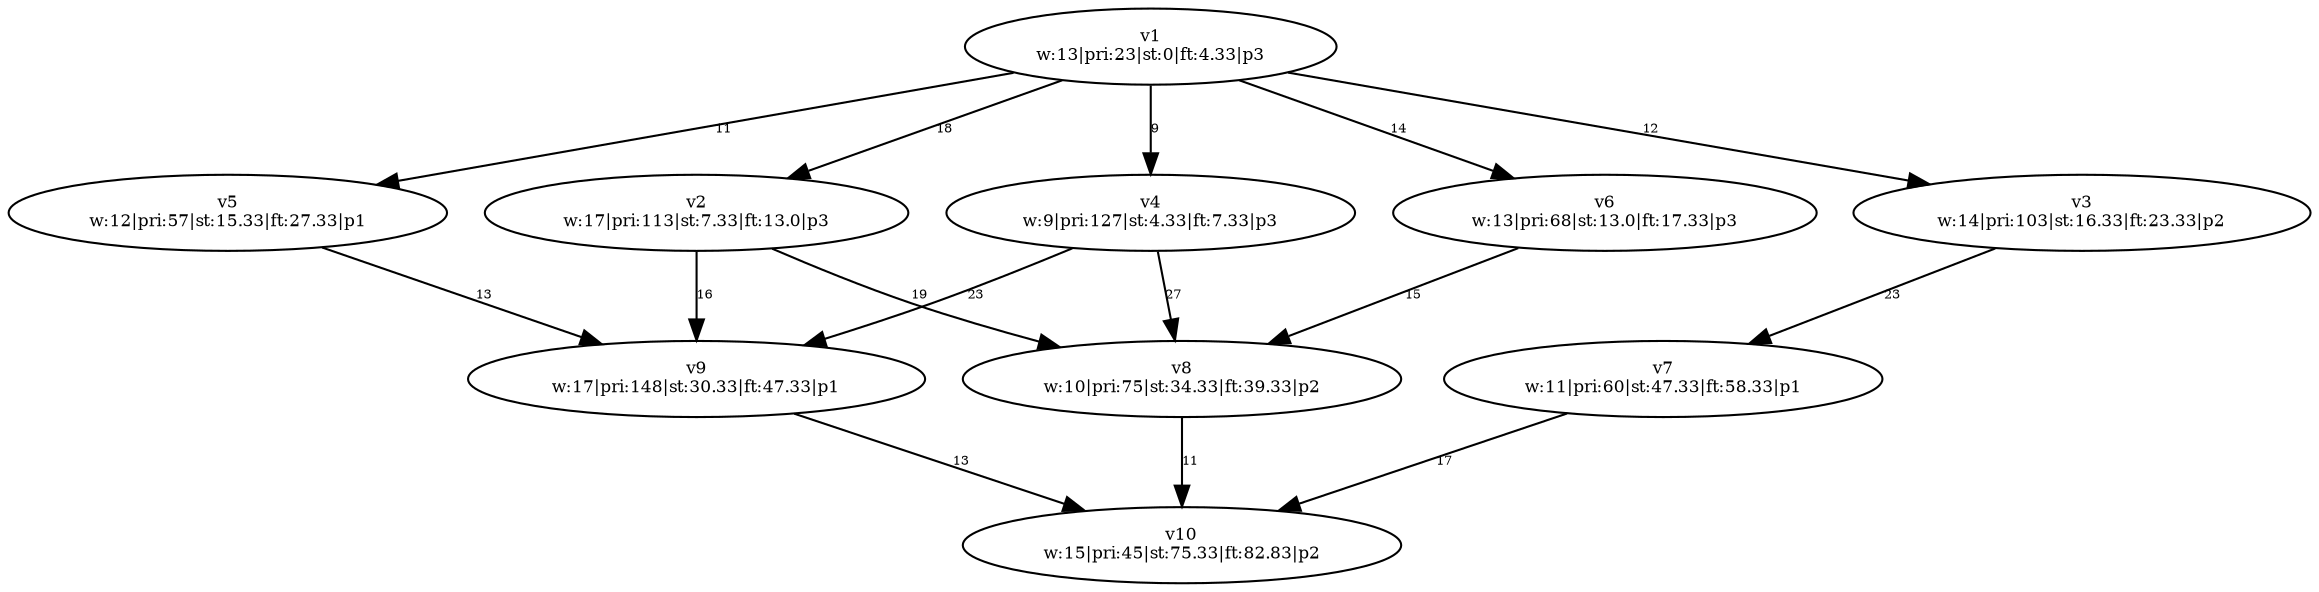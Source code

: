 digraph {
	v1 [label="v1
w:13|pri:23|st:0|ft:4.33|p3" fontsize=8.0]
	v4 [label="v4
w:9|pri:127|st:4.33|ft:7.33|p3" fontsize=8.0]
	v2 [label="v2
w:17|pri:113|st:7.33|ft:13.0|p3" fontsize=8.0]
	v3 [label="v3
w:14|pri:103|st:16.33|ft:23.33|p2" fontsize=8.0]
	v6 [label="v6
w:13|pri:68|st:13.0|ft:17.33|p3" fontsize=8.0]
	v5 [label="v5
w:12|pri:57|st:15.33|ft:27.33|p1" fontsize=8.0]
	v9 [label="v9
w:17|pri:148|st:30.33|ft:47.33|p1" fontsize=8.0]
	v8 [label="v8
w:10|pri:75|st:34.33|ft:39.33|p2" fontsize=8.0]
	v7 [label="v7
w:11|pri:60|st:47.33|ft:58.33|p1" fontsize=8.0]
	v10 [label="v10
w:15|pri:45|st:75.33|ft:82.83|p2" fontsize=8.0]
	v1 -> v2 [label=18 constraint=true fontsize=6.0]
	v1 -> v3 [label=12 constraint=true fontsize=6.0]
	v1 -> v4 [label=9 constraint=true fontsize=6.0]
	v1 -> v5 [label=11 constraint=true fontsize=6.0]
	v1 -> v6 [label=14 constraint=true fontsize=6.0]
	v2 -> v8 [label=19 constraint=true fontsize=6.0]
	v2 -> v9 [label=16 constraint=true fontsize=6.0]
	v3 -> v7 [label=23 constraint=true fontsize=6.0]
	v4 -> v8 [label=27 constraint=true fontsize=6.0]
	v4 -> v9 [label=23 constraint=true fontsize=6.0]
	v5 -> v9 [label=13 constraint=true fontsize=6.0]
	v6 -> v8 [label=15 constraint=true fontsize=6.0]
	v7 -> v10 [label=17 constraint=true fontsize=6.0]
	v8 -> v10 [label=11 constraint=true fontsize=6.0]
	v9 -> v10 [label=13 constraint=true fontsize=6.0]
}
